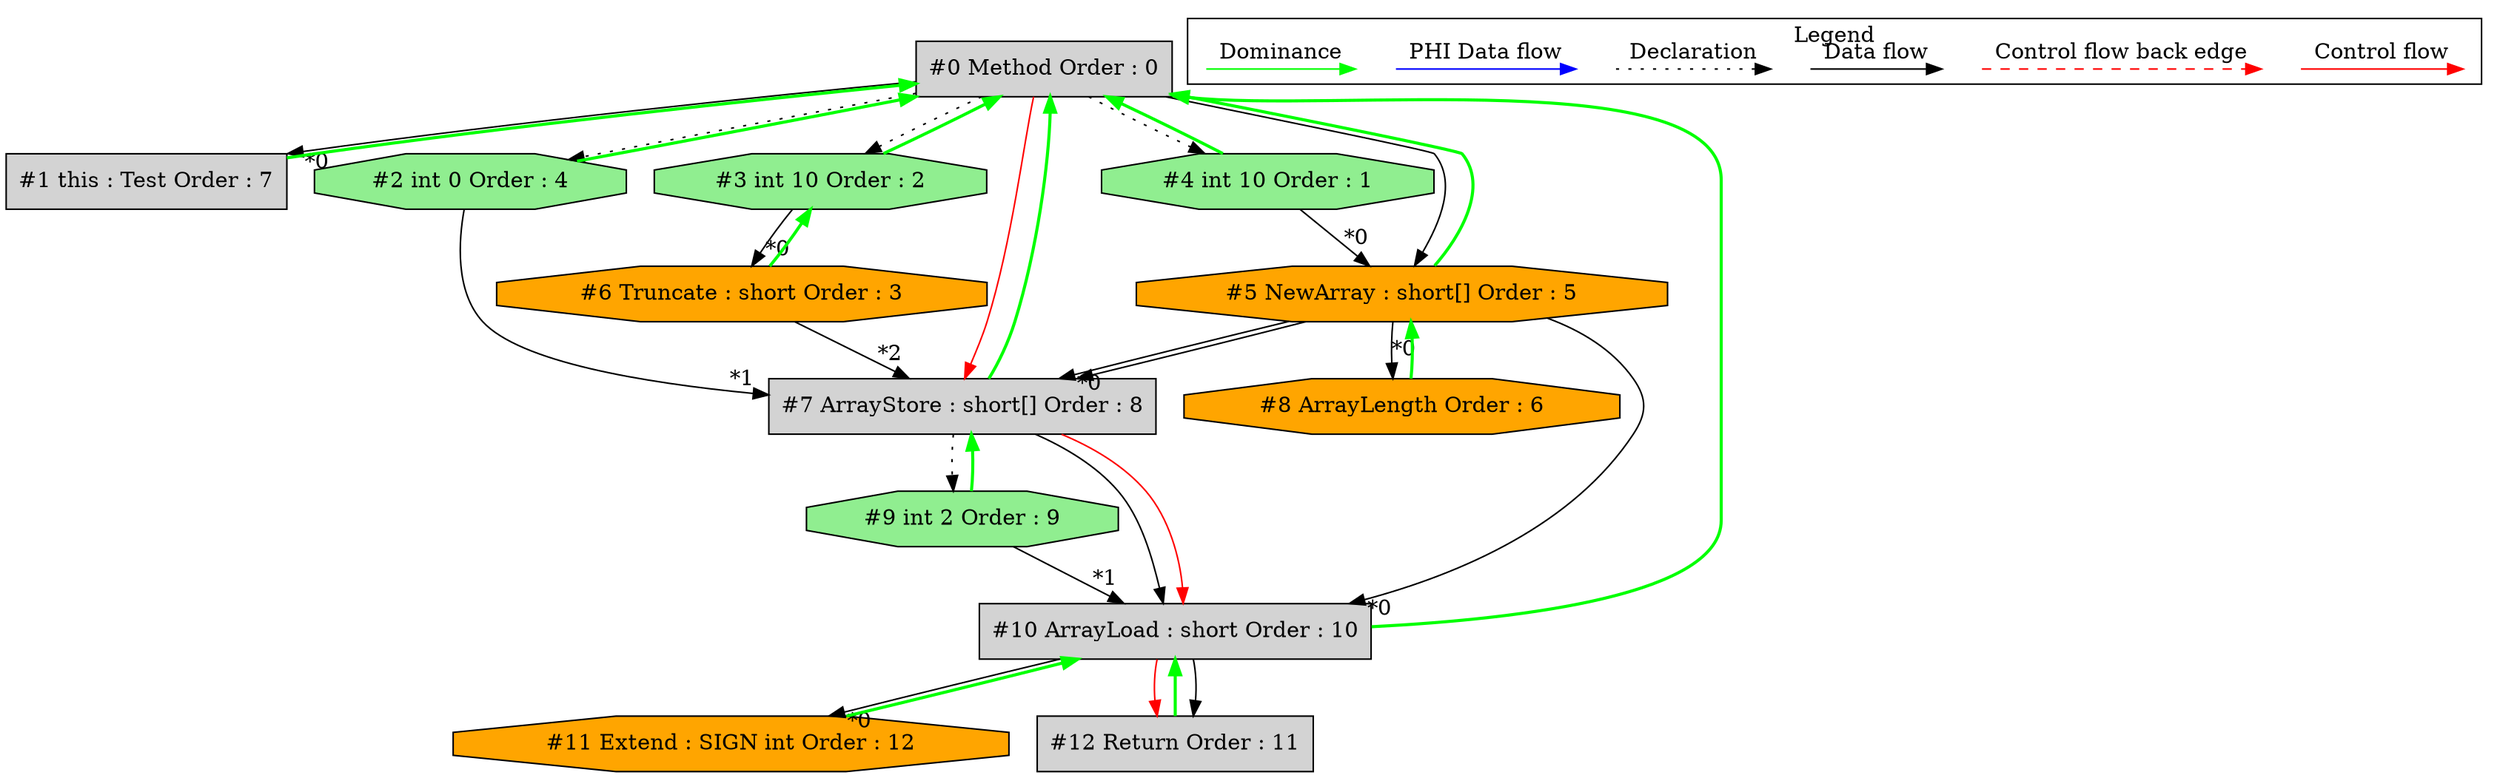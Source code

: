 digraph debugoutput {
 ordering="in";
 node0[label="#0 Method Order : 0",shape=box, fillcolor=lightgrey, style=filled];
 node1[label="#1 this : Test Order : 7",shape=box, fillcolor=lightgrey, style=filled];
 node1 -> node0[dir="forward" color="green" penwidth="2"];
 node0 -> node1[headlabel="*0", labeldistance=2];
 node2[label="#2 int 0 Order : 4",shape=octagon, fillcolor=lightgreen, style=filled];
 node2 -> node0[dir="forward" color="green" penwidth="2"];
 node0 -> node2[style=dotted];
 node3[label="#3 int 10 Order : 2",shape=octagon, fillcolor=lightgreen, style=filled];
 node3 -> node0[dir="forward" color="green" penwidth="2"];
 node0 -> node3[style=dotted];
 node4[label="#4 int 10 Order : 1",shape=octagon, fillcolor=lightgreen, style=filled];
 node4 -> node0[dir="forward" color="green" penwidth="2"];
 node0 -> node4[style=dotted];
 node5[label="#5 NewArray : short[] Order : 5",shape=octagon, fillcolor=orange, style=filled];
 node5 -> node0[dir="forward" color="green" penwidth="2"];
 node4 -> node5[headlabel="*0", labeldistance=2];
 node0 -> node5;
 node6[label="#6 Truncate : short Order : 3",shape=octagon, fillcolor=orange, style=filled];
 node6 -> node3[dir="forward" color="green" penwidth="2"];
 node3 -> node6[headlabel="*0", labeldistance=2];
 node7[label="#7 ArrayStore : short[] Order : 8",shape=box, fillcolor=lightgrey, style=filled];
 node7 -> node0[dir="forward" color="green" penwidth="2"];
 node5 -> node7[headlabel="*0", labeldistance=2];
 node2 -> node7[headlabel="*1", labeldistance=2];
 node6 -> node7[headlabel="*2", labeldistance=2];
 node5 -> node7;
 node0 -> node7[labeldistance=2, color=red, fontcolor=red];
 node8[label="#8 ArrayLength Order : 6",shape=octagon, fillcolor=orange, style=filled];
 node8 -> node5[dir="forward" color="green" penwidth="2"];
 node5 -> node8[headlabel="*0", labeldistance=2];
 node9[label="#9 int 2 Order : 9",shape=octagon, fillcolor=lightgreen, style=filled];
 node9 -> node7[dir="forward" color="green" penwidth="2"];
 node7 -> node9[style=dotted];
 node10[label="#10 ArrayLoad : short Order : 10",shape=box, fillcolor=lightgrey, style=filled];
 node10 -> node0[dir="forward" color="green" penwidth="2"];
 node5 -> node10[headlabel="*0", labeldistance=2];
 node9 -> node10[headlabel="*1", labeldistance=2];
 node7 -> node10;
 node7 -> node10[labeldistance=2, color=red, fontcolor=red];
 node11[label="#11 Extend : SIGN int Order : 12",shape=octagon, fillcolor=orange, style=filled];
 node11 -> node10[dir="forward" color="green" penwidth="2"];
 node10 -> node11[headlabel="*0", labeldistance=2];
 node12[label="#12 Return Order : 11",shape=box, fillcolor=lightgrey, style=filled];
 node12 -> node10[dir="forward" color="green" penwidth="2"];
 node10 -> node12[labeldistance=2, color=red, fontcolor=red];
 node10 -> node12;
 subgraph cluster_000 {
  label = "Legend";
  node [shape=point]
  {
   rank=same;
   c0 [style = invis];
   c1 [style = invis];
   c2 [style = invis];
   c3 [style = invis];
   d0 [style = invis];
   d1 [style = invis];
   d2 [style = invis];
   d3 [style = invis];
   d4 [style = invis];
   d5 [style = invis];
   d6 [style = invis];
   d7 [style = invis];
  }
  c0 -> c1 [label="Control flow", style=solid, color=red]
  c2 -> c3 [label="Control flow back edge", style=dashed, color=red]
  d0 -> d1 [label="Data flow"]
  d2 -> d3 [label="Declaration", style=dotted]
  d4 -> d5 [label="PHI Data flow", color=blue]
  d6 -> d7 [label="Dominance", color=green]
 }

}
